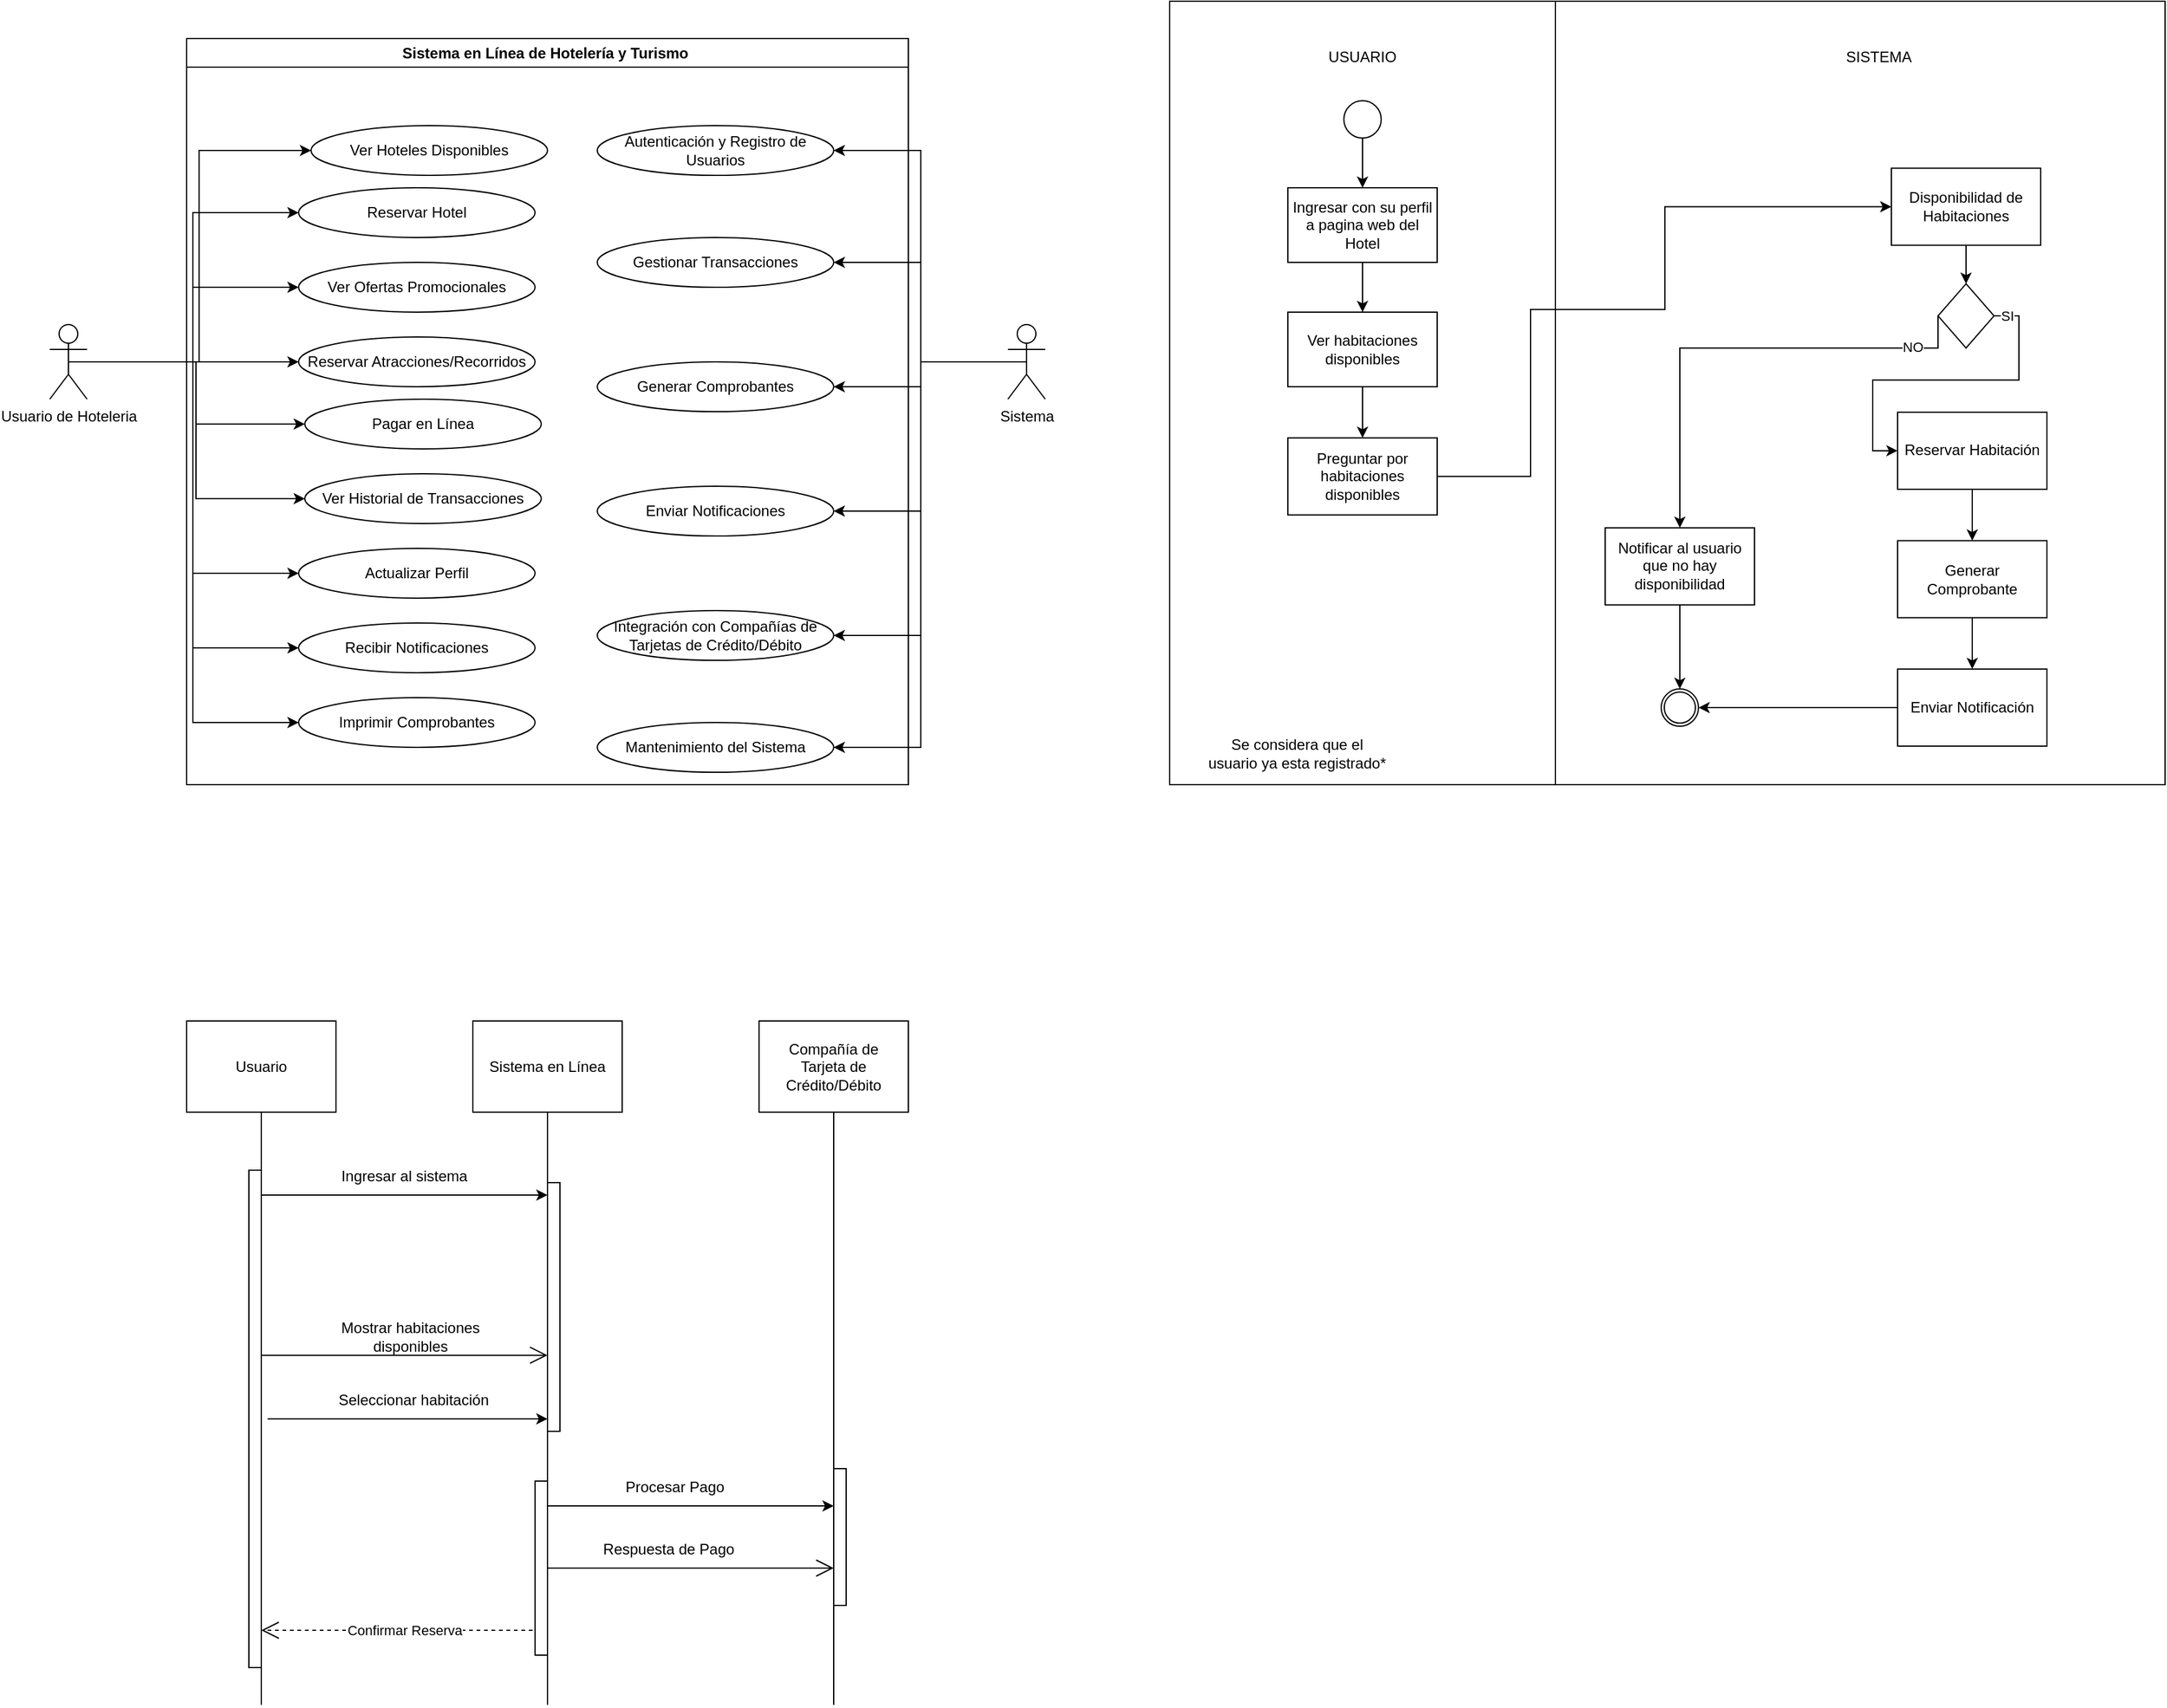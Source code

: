 <mxfile version="21.6.5" type="github">
  <diagram name="Page-1" id="zSFLg_cwVJ2aGZID6Dxe">
    <mxGraphModel dx="1173" dy="595" grid="1" gridSize="10" guides="1" tooltips="1" connect="1" arrows="1" fold="1" page="1" pageScale="1" pageWidth="850" pageHeight="1100" math="0" shadow="0">
      <root>
        <mxCell id="0" />
        <mxCell id="1" parent="0" />
        <mxCell id="16w4_a7QQfxnr8rlF-E2-72" value="" style="group" vertex="1" connectable="0" parent="1">
          <mxGeometry x="1050" y="30" width="800" height="630" as="geometry" />
        </mxCell>
        <mxCell id="16w4_a7QQfxnr8rlF-E2-46" value="" style="rounded=0;whiteSpace=wrap;html=1;" vertex="1" parent="16w4_a7QQfxnr8rlF-E2-72">
          <mxGeometry width="310" height="630" as="geometry" />
        </mxCell>
        <mxCell id="16w4_a7QQfxnr8rlF-E2-47" value="" style="rounded=0;whiteSpace=wrap;html=1;movable=1;resizable=1;rotatable=1;deletable=1;editable=1;locked=0;connectable=1;" vertex="1" parent="16w4_a7QQfxnr8rlF-E2-72">
          <mxGeometry x="310" width="490" height="630" as="geometry" />
        </mxCell>
        <mxCell id="16w4_a7QQfxnr8rlF-E2-85" style="edgeStyle=orthogonalEdgeStyle;rounded=0;orthogonalLoop=1;jettySize=auto;html=1;exitX=0.5;exitY=1;exitDx=0;exitDy=0;entryX=0.5;entryY=0;entryDx=0;entryDy=0;" edge="1" parent="16w4_a7QQfxnr8rlF-E2-72" source="16w4_a7QQfxnr8rlF-E2-73" target="16w4_a7QQfxnr8rlF-E2-82">
          <mxGeometry relative="1" as="geometry" />
        </mxCell>
        <mxCell id="16w4_a7QQfxnr8rlF-E2-73" value="Notificar al usuario que no hay disponibilidad" style="rounded=0;whiteSpace=wrap;html=1;" vertex="1" parent="16w4_a7QQfxnr8rlF-E2-72">
          <mxGeometry x="350" y="423.443" width="120" height="61.967" as="geometry" />
        </mxCell>
        <mxCell id="16w4_a7QQfxnr8rlF-E2-49" value="SISTEMA" style="text;html=1;strokeColor=none;fillColor=none;align=center;verticalAlign=middle;whiteSpace=wrap;rounded=0;" vertex="1" parent="16w4_a7QQfxnr8rlF-E2-72">
          <mxGeometry x="540" y="29.996" width="60" height="30.984" as="geometry" />
        </mxCell>
        <mxCell id="16w4_a7QQfxnr8rlF-E2-68" value="Disponibilidad de Habitaciones" style="rounded=0;whiteSpace=wrap;html=1;" vertex="1" parent="16w4_a7QQfxnr8rlF-E2-72">
          <mxGeometry x="580" y="134.262" width="120" height="61.967" as="geometry" />
        </mxCell>
        <mxCell id="16w4_a7QQfxnr8rlF-E2-74" style="edgeStyle=orthogonalEdgeStyle;rounded=0;orthogonalLoop=1;jettySize=auto;html=1;exitX=0;exitY=0.5;exitDx=0;exitDy=0;entryX=0.5;entryY=0;entryDx=0;entryDy=0;" edge="1" parent="16w4_a7QQfxnr8rlF-E2-72" source="16w4_a7QQfxnr8rlF-E2-54" target="16w4_a7QQfxnr8rlF-E2-73">
          <mxGeometry relative="1" as="geometry">
            <Array as="points">
              <mxPoint x="618" y="278.852" />
              <mxPoint x="410" y="278.852" />
            </Array>
          </mxGeometry>
        </mxCell>
        <mxCell id="16w4_a7QQfxnr8rlF-E2-75" value="NO" style="edgeLabel;html=1;align=center;verticalAlign=middle;resizable=0;points=[];" vertex="1" connectable="0" parent="16w4_a7QQfxnr8rlF-E2-74">
          <mxGeometry x="-0.752" relative="1" as="geometry">
            <mxPoint y="-1" as="offset" />
          </mxGeometry>
        </mxCell>
        <mxCell id="16w4_a7QQfxnr8rlF-E2-54" value="" style="rhombus;whiteSpace=wrap;html=1;" vertex="1" parent="16w4_a7QQfxnr8rlF-E2-72">
          <mxGeometry x="617.5" y="227.213" width="45" height="51.639" as="geometry" />
        </mxCell>
        <mxCell id="16w4_a7QQfxnr8rlF-E2-56" value="Reservar Habitación" style="rounded=0;whiteSpace=wrap;html=1;" vertex="1" parent="16w4_a7QQfxnr8rlF-E2-72">
          <mxGeometry x="585" y="330.492" width="120" height="61.967" as="geometry" />
        </mxCell>
        <mxCell id="16w4_a7QQfxnr8rlF-E2-60" value="Generar Comprobante" style="rounded=0;whiteSpace=wrap;html=1;" vertex="1" parent="16w4_a7QQfxnr8rlF-E2-72">
          <mxGeometry x="585" y="433.77" width="120" height="61.967" as="geometry" />
        </mxCell>
        <mxCell id="16w4_a7QQfxnr8rlF-E2-84" style="edgeStyle=orthogonalEdgeStyle;rounded=0;orthogonalLoop=1;jettySize=auto;html=1;exitX=0;exitY=0.5;exitDx=0;exitDy=0;entryX=1;entryY=0.5;entryDx=0;entryDy=0;" edge="1" parent="16w4_a7QQfxnr8rlF-E2-72" source="16w4_a7QQfxnr8rlF-E2-62" target="16w4_a7QQfxnr8rlF-E2-82">
          <mxGeometry relative="1" as="geometry" />
        </mxCell>
        <mxCell id="16w4_a7QQfxnr8rlF-E2-62" value="Enviar Notificación" style="rounded=0;whiteSpace=wrap;html=1;" vertex="1" parent="16w4_a7QQfxnr8rlF-E2-72">
          <mxGeometry x="585" y="537.049" width="120" height="61.967" as="geometry" />
        </mxCell>
        <mxCell id="16w4_a7QQfxnr8rlF-E2-70" style="edgeStyle=orthogonalEdgeStyle;rounded=0;orthogonalLoop=1;jettySize=auto;html=1;exitX=0.5;exitY=1;exitDx=0;exitDy=0;entryX=0.5;entryY=0;entryDx=0;entryDy=0;" edge="1" parent="16w4_a7QQfxnr8rlF-E2-72" source="16w4_a7QQfxnr8rlF-E2-68" target="16w4_a7QQfxnr8rlF-E2-54">
          <mxGeometry relative="1" as="geometry" />
        </mxCell>
        <mxCell id="16w4_a7QQfxnr8rlF-E2-57" style="edgeStyle=orthogonalEdgeStyle;rounded=0;orthogonalLoop=1;jettySize=auto;html=1;exitX=1;exitY=0.5;exitDx=0;exitDy=0;entryX=0;entryY=0.5;entryDx=0;entryDy=0;" edge="1" parent="16w4_a7QQfxnr8rlF-E2-72" source="16w4_a7QQfxnr8rlF-E2-54" target="16w4_a7QQfxnr8rlF-E2-56">
          <mxGeometry relative="1" as="geometry" />
        </mxCell>
        <mxCell id="16w4_a7QQfxnr8rlF-E2-58" value="SI" style="edgeLabel;html=1;align=center;verticalAlign=middle;resizable=0;points=[];" vertex="1" connectable="0" parent="16w4_a7QQfxnr8rlF-E2-57">
          <mxGeometry x="-0.921" relative="1" as="geometry">
            <mxPoint as="offset" />
          </mxGeometry>
        </mxCell>
        <mxCell id="16w4_a7QQfxnr8rlF-E2-61" style="edgeStyle=orthogonalEdgeStyle;rounded=0;orthogonalLoop=1;jettySize=auto;html=1;exitX=0.5;exitY=1;exitDx=0;exitDy=0;entryX=0.5;entryY=0;entryDx=0;entryDy=0;" edge="1" parent="16w4_a7QQfxnr8rlF-E2-72" source="16w4_a7QQfxnr8rlF-E2-56" target="16w4_a7QQfxnr8rlF-E2-60">
          <mxGeometry relative="1" as="geometry" />
        </mxCell>
        <mxCell id="16w4_a7QQfxnr8rlF-E2-64" style="edgeStyle=orthogonalEdgeStyle;rounded=0;orthogonalLoop=1;jettySize=auto;html=1;exitX=0.5;exitY=1;exitDx=0;exitDy=0;entryX=0.5;entryY=0;entryDx=0;entryDy=0;" edge="1" parent="16w4_a7QQfxnr8rlF-E2-72" source="16w4_a7QQfxnr8rlF-E2-60" target="16w4_a7QQfxnr8rlF-E2-62">
          <mxGeometry relative="1" as="geometry" />
        </mxCell>
        <mxCell id="16w4_a7QQfxnr8rlF-E2-78" style="edgeStyle=orthogonalEdgeStyle;rounded=0;orthogonalLoop=1;jettySize=auto;html=1;exitX=1;exitY=0.5;exitDx=0;exitDy=0;entryX=0;entryY=0.5;entryDx=0;entryDy=0;" edge="1" parent="16w4_a7QQfxnr8rlF-E2-72" source="16w4_a7QQfxnr8rlF-E2-76" target="16w4_a7QQfxnr8rlF-E2-68">
          <mxGeometry relative="1" as="geometry">
            <Array as="points">
              <mxPoint x="290" y="382.131" />
              <mxPoint x="290" y="247.869" />
              <mxPoint x="398" y="247.869" />
              <mxPoint x="398" y="165.246" />
            </Array>
          </mxGeometry>
        </mxCell>
        <mxCell id="16w4_a7QQfxnr8rlF-E2-76" value="Preguntar por habitaciones disponibles" style="rounded=0;whiteSpace=wrap;html=1;" vertex="1" parent="16w4_a7QQfxnr8rlF-E2-72">
          <mxGeometry x="95" y="351.148" width="120" height="61.967" as="geometry" />
        </mxCell>
        <mxCell id="16w4_a7QQfxnr8rlF-E2-82" value="" style="ellipse;whiteSpace=wrap;html=1;aspect=fixed;" vertex="1" parent="16w4_a7QQfxnr8rlF-E2-72">
          <mxGeometry x="395" y="553.03" width="30" height="30" as="geometry" />
        </mxCell>
        <mxCell id="16w4_a7QQfxnr8rlF-E2-83" value="" style="ellipse;whiteSpace=wrap;html=1;aspect=fixed;" vertex="1" parent="16w4_a7QQfxnr8rlF-E2-72">
          <mxGeometry x="397.5" y="555.53" width="25" height="25" as="geometry" />
        </mxCell>
        <mxCell id="16w4_a7QQfxnr8rlF-E2-48" value="USUARIO" style="text;html=1;strokeColor=none;fillColor=none;align=center;verticalAlign=middle;whiteSpace=wrap;rounded=0;" vertex="1" parent="16w4_a7QQfxnr8rlF-E2-72">
          <mxGeometry x="125" y="30" width="60" height="30" as="geometry" />
        </mxCell>
        <mxCell id="16w4_a7QQfxnr8rlF-E2-51" value="Ingresar con su perfil a pagina web del Hotel" style="rounded=0;whiteSpace=wrap;html=1;" vertex="1" parent="16w4_a7QQfxnr8rlF-E2-72">
          <mxGeometry x="95" y="150" width="120" height="60" as="geometry" />
        </mxCell>
        <mxCell id="16w4_a7QQfxnr8rlF-E2-52" value="Ver habitaciones disponibles" style="rounded=0;whiteSpace=wrap;html=1;" vertex="1" parent="16w4_a7QQfxnr8rlF-E2-72">
          <mxGeometry x="95" y="250" width="120" height="60" as="geometry" />
        </mxCell>
        <mxCell id="16w4_a7QQfxnr8rlF-E2-53" style="edgeStyle=orthogonalEdgeStyle;rounded=0;orthogonalLoop=1;jettySize=auto;html=1;exitX=0.5;exitY=1;exitDx=0;exitDy=0;entryX=0.5;entryY=0;entryDx=0;entryDy=0;" edge="1" parent="16w4_a7QQfxnr8rlF-E2-72" source="16w4_a7QQfxnr8rlF-E2-51" target="16w4_a7QQfxnr8rlF-E2-52">
          <mxGeometry relative="1" as="geometry" />
        </mxCell>
        <mxCell id="16w4_a7QQfxnr8rlF-E2-77" style="edgeStyle=orthogonalEdgeStyle;rounded=0;orthogonalLoop=1;jettySize=auto;html=1;exitX=0.5;exitY=1;exitDx=0;exitDy=0;entryX=0.5;entryY=0;entryDx=0;entryDy=0;" edge="1" parent="16w4_a7QQfxnr8rlF-E2-72" source="16w4_a7QQfxnr8rlF-E2-52" target="16w4_a7QQfxnr8rlF-E2-76">
          <mxGeometry relative="1" as="geometry" />
        </mxCell>
        <mxCell id="16w4_a7QQfxnr8rlF-E2-50" value="" style="ellipse;whiteSpace=wrap;html=1;aspect=fixed;" vertex="1" parent="16w4_a7QQfxnr8rlF-E2-72">
          <mxGeometry x="140" y="80" width="30" height="30" as="geometry" />
        </mxCell>
        <mxCell id="16w4_a7QQfxnr8rlF-E2-65" style="edgeStyle=orthogonalEdgeStyle;rounded=0;orthogonalLoop=1;jettySize=auto;html=1;exitX=0.5;exitY=1;exitDx=0;exitDy=0;entryX=0.5;entryY=0;entryDx=0;entryDy=0;" edge="1" parent="16w4_a7QQfxnr8rlF-E2-72" source="16w4_a7QQfxnr8rlF-E2-50" target="16w4_a7QQfxnr8rlF-E2-51">
          <mxGeometry relative="1" as="geometry" />
        </mxCell>
        <mxCell id="16w4_a7QQfxnr8rlF-E2-1" value="Sistema en Línea de Hotelería y Turismo&amp;nbsp;&lt;br/&gt;" style="swimlane;whiteSpace=wrap;html=1;" vertex="1" parent="1">
          <mxGeometry x="260" y="60" width="580" height="600" as="geometry" />
        </mxCell>
        <mxCell id="16w4_a7QQfxnr8rlF-E2-6" value="Reservar Hotel " style="ellipse;whiteSpace=wrap;html=1;" vertex="1" parent="16w4_a7QQfxnr8rlF-E2-1">
          <mxGeometry x="90" y="120" width="190" height="40" as="geometry" />
        </mxCell>
        <mxCell id="16w4_a7QQfxnr8rlF-E2-8" value="Ver Ofertas Promocionales" style="ellipse;whiteSpace=wrap;html=1;" vertex="1" parent="16w4_a7QQfxnr8rlF-E2-1">
          <mxGeometry x="90" y="180" width="190" height="40" as="geometry" />
        </mxCell>
        <mxCell id="16w4_a7QQfxnr8rlF-E2-10" value="Reservar Atracciones/Recorridos" style="ellipse;whiteSpace=wrap;html=1;" vertex="1" parent="16w4_a7QQfxnr8rlF-E2-1">
          <mxGeometry x="90" y="240" width="190" height="40" as="geometry" />
        </mxCell>
        <mxCell id="16w4_a7QQfxnr8rlF-E2-12" value="Pagar en Línea " style="ellipse;whiteSpace=wrap;html=1;" vertex="1" parent="16w4_a7QQfxnr8rlF-E2-1">
          <mxGeometry x="95" y="290" width="190" height="40" as="geometry" />
        </mxCell>
        <mxCell id="16w4_a7QQfxnr8rlF-E2-18" value="Ver Historial de Transacciones" style="ellipse;whiteSpace=wrap;html=1;" vertex="1" parent="16w4_a7QQfxnr8rlF-E2-1">
          <mxGeometry x="95" y="350" width="190" height="40" as="geometry" />
        </mxCell>
        <mxCell id="16w4_a7QQfxnr8rlF-E2-19" value="Actualizar Perfil " style="ellipse;whiteSpace=wrap;html=1;" vertex="1" parent="16w4_a7QQfxnr8rlF-E2-1">
          <mxGeometry x="90" y="410" width="190" height="40" as="geometry" />
        </mxCell>
        <mxCell id="16w4_a7QQfxnr8rlF-E2-20" value="Recibir Notificaciones" style="ellipse;whiteSpace=wrap;html=1;" vertex="1" parent="16w4_a7QQfxnr8rlF-E2-1">
          <mxGeometry x="90" y="470" width="190" height="40" as="geometry" />
        </mxCell>
        <mxCell id="16w4_a7QQfxnr8rlF-E2-21" value=" Imprimir Comprobantes" style="ellipse;whiteSpace=wrap;html=1;" vertex="1" parent="16w4_a7QQfxnr8rlF-E2-1">
          <mxGeometry x="90" y="530" width="190" height="40" as="geometry" />
        </mxCell>
        <mxCell id="16w4_a7QQfxnr8rlF-E2-5" value="Autenticación y Registro de Usuarios" style="ellipse;whiteSpace=wrap;html=1;" vertex="1" parent="16w4_a7QQfxnr8rlF-E2-1">
          <mxGeometry x="330" y="70" width="190" height="40" as="geometry" />
        </mxCell>
        <mxCell id="16w4_a7QQfxnr8rlF-E2-34" value="Gestionar Transacciones" style="ellipse;whiteSpace=wrap;html=1;" vertex="1" parent="16w4_a7QQfxnr8rlF-E2-1">
          <mxGeometry x="330" y="160" width="190" height="40" as="geometry" />
        </mxCell>
        <mxCell id="16w4_a7QQfxnr8rlF-E2-35" value="Generar Comprobantes" style="ellipse;whiteSpace=wrap;html=1;" vertex="1" parent="16w4_a7QQfxnr8rlF-E2-1">
          <mxGeometry x="330" y="260" width="190" height="40" as="geometry" />
        </mxCell>
        <mxCell id="16w4_a7QQfxnr8rlF-E2-36" value="Enviar Notificaciones" style="ellipse;whiteSpace=wrap;html=1;" vertex="1" parent="16w4_a7QQfxnr8rlF-E2-1">
          <mxGeometry x="330" y="360" width="190" height="40" as="geometry" />
        </mxCell>
        <mxCell id="16w4_a7QQfxnr8rlF-E2-37" value="Integración con Compañías de Tarjetas de Crédito/Débito" style="ellipse;whiteSpace=wrap;html=1;" vertex="1" parent="16w4_a7QQfxnr8rlF-E2-1">
          <mxGeometry x="330" y="460" width="190" height="40" as="geometry" />
        </mxCell>
        <mxCell id="16w4_a7QQfxnr8rlF-E2-39" value="Mantenimiento del Sistema" style="ellipse;whiteSpace=wrap;html=1;" vertex="1" parent="16w4_a7QQfxnr8rlF-E2-1">
          <mxGeometry x="330" y="550" width="190" height="40" as="geometry" />
        </mxCell>
        <mxCell id="16w4_a7QQfxnr8rlF-E2-24" style="edgeStyle=orthogonalEdgeStyle;rounded=0;orthogonalLoop=1;jettySize=auto;html=1;exitX=0.5;exitY=0.5;exitDx=0;exitDy=0;exitPerimeter=0;entryX=0;entryY=0.5;entryDx=0;entryDy=0;" edge="1" parent="1" source="16w4_a7QQfxnr8rlF-E2-2" target="16w4_a7QQfxnr8rlF-E2-6">
          <mxGeometry relative="1" as="geometry" />
        </mxCell>
        <mxCell id="16w4_a7QQfxnr8rlF-E2-25" style="edgeStyle=orthogonalEdgeStyle;rounded=0;orthogonalLoop=1;jettySize=auto;html=1;exitX=0.5;exitY=0.5;exitDx=0;exitDy=0;exitPerimeter=0;entryX=0;entryY=0.5;entryDx=0;entryDy=0;" edge="1" parent="1" source="16w4_a7QQfxnr8rlF-E2-2" target="16w4_a7QQfxnr8rlF-E2-8">
          <mxGeometry relative="1" as="geometry" />
        </mxCell>
        <mxCell id="16w4_a7QQfxnr8rlF-E2-26" style="edgeStyle=orthogonalEdgeStyle;rounded=0;orthogonalLoop=1;jettySize=auto;html=1;exitX=0.5;exitY=0.5;exitDx=0;exitDy=0;exitPerimeter=0;entryX=0;entryY=0.5;entryDx=0;entryDy=0;" edge="1" parent="1" source="16w4_a7QQfxnr8rlF-E2-2" target="16w4_a7QQfxnr8rlF-E2-10">
          <mxGeometry relative="1" as="geometry" />
        </mxCell>
        <mxCell id="16w4_a7QQfxnr8rlF-E2-27" style="edgeStyle=orthogonalEdgeStyle;rounded=0;orthogonalLoop=1;jettySize=auto;html=1;exitX=0.5;exitY=0.5;exitDx=0;exitDy=0;exitPerimeter=0;entryX=0;entryY=0.5;entryDx=0;entryDy=0;" edge="1" parent="1" source="16w4_a7QQfxnr8rlF-E2-2" target="16w4_a7QQfxnr8rlF-E2-12">
          <mxGeometry relative="1" as="geometry" />
        </mxCell>
        <mxCell id="16w4_a7QQfxnr8rlF-E2-28" style="edgeStyle=orthogonalEdgeStyle;rounded=0;orthogonalLoop=1;jettySize=auto;html=1;exitX=0.5;exitY=0.5;exitDx=0;exitDy=0;exitPerimeter=0;entryX=0;entryY=0.5;entryDx=0;entryDy=0;" edge="1" parent="1" source="16w4_a7QQfxnr8rlF-E2-2" target="16w4_a7QQfxnr8rlF-E2-18">
          <mxGeometry relative="1" as="geometry" />
        </mxCell>
        <mxCell id="16w4_a7QQfxnr8rlF-E2-29" style="edgeStyle=orthogonalEdgeStyle;rounded=0;orthogonalLoop=1;jettySize=auto;html=1;exitX=0.5;exitY=0.5;exitDx=0;exitDy=0;exitPerimeter=0;entryX=0;entryY=0.5;entryDx=0;entryDy=0;" edge="1" parent="1" source="16w4_a7QQfxnr8rlF-E2-2" target="16w4_a7QQfxnr8rlF-E2-19">
          <mxGeometry relative="1" as="geometry" />
        </mxCell>
        <mxCell id="16w4_a7QQfxnr8rlF-E2-30" style="edgeStyle=orthogonalEdgeStyle;rounded=0;orthogonalLoop=1;jettySize=auto;html=1;exitX=0.5;exitY=0.5;exitDx=0;exitDy=0;exitPerimeter=0;entryX=0;entryY=0.5;entryDx=0;entryDy=0;" edge="1" parent="1" source="16w4_a7QQfxnr8rlF-E2-2" target="16w4_a7QQfxnr8rlF-E2-20">
          <mxGeometry relative="1" as="geometry" />
        </mxCell>
        <mxCell id="16w4_a7QQfxnr8rlF-E2-31" style="edgeStyle=orthogonalEdgeStyle;rounded=0;orthogonalLoop=1;jettySize=auto;html=1;exitX=0.5;exitY=0.5;exitDx=0;exitDy=0;exitPerimeter=0;entryX=0;entryY=0.5;entryDx=0;entryDy=0;" edge="1" parent="1" source="16w4_a7QQfxnr8rlF-E2-2" target="16w4_a7QQfxnr8rlF-E2-21">
          <mxGeometry relative="1" as="geometry" />
        </mxCell>
        <mxCell id="16w4_a7QQfxnr8rlF-E2-33" style="edgeStyle=orthogonalEdgeStyle;rounded=0;orthogonalLoop=1;jettySize=auto;html=1;exitX=0.5;exitY=0.5;exitDx=0;exitDy=0;exitPerimeter=0;entryX=0;entryY=0.5;entryDx=0;entryDy=0;" edge="1" parent="1" source="16w4_a7QQfxnr8rlF-E2-2" target="16w4_a7QQfxnr8rlF-E2-32">
          <mxGeometry relative="1" as="geometry" />
        </mxCell>
        <mxCell id="16w4_a7QQfxnr8rlF-E2-2" value="Usuario de Hoteleria" style="shape=umlActor;verticalLabelPosition=bottom;verticalAlign=top;html=1;outlineConnect=0;" vertex="1" parent="1">
          <mxGeometry x="150" y="290" width="30" height="60" as="geometry" />
        </mxCell>
        <mxCell id="16w4_a7QQfxnr8rlF-E2-32" value="Ver Hoteles Disponibles" style="ellipse;whiteSpace=wrap;html=1;" vertex="1" parent="1">
          <mxGeometry x="360" y="130" width="190" height="40" as="geometry" />
        </mxCell>
        <mxCell id="16w4_a7QQfxnr8rlF-E2-40" style="edgeStyle=orthogonalEdgeStyle;rounded=0;orthogonalLoop=1;jettySize=auto;html=1;exitX=0.5;exitY=0.5;exitDx=0;exitDy=0;exitPerimeter=0;entryX=1;entryY=0.5;entryDx=0;entryDy=0;" edge="1" parent="1" source="16w4_a7QQfxnr8rlF-E2-38" target="16w4_a7QQfxnr8rlF-E2-5">
          <mxGeometry relative="1" as="geometry" />
        </mxCell>
        <mxCell id="16w4_a7QQfxnr8rlF-E2-41" style="edgeStyle=orthogonalEdgeStyle;rounded=0;orthogonalLoop=1;jettySize=auto;html=1;exitX=0.5;exitY=0.5;exitDx=0;exitDy=0;exitPerimeter=0;entryX=1;entryY=0.5;entryDx=0;entryDy=0;" edge="1" parent="1" source="16w4_a7QQfxnr8rlF-E2-38" target="16w4_a7QQfxnr8rlF-E2-34">
          <mxGeometry relative="1" as="geometry" />
        </mxCell>
        <mxCell id="16w4_a7QQfxnr8rlF-E2-42" style="edgeStyle=orthogonalEdgeStyle;rounded=0;orthogonalLoop=1;jettySize=auto;html=1;exitX=0.5;exitY=0.5;exitDx=0;exitDy=0;exitPerimeter=0;entryX=1;entryY=0.5;entryDx=0;entryDy=0;" edge="1" parent="1" source="16w4_a7QQfxnr8rlF-E2-38" target="16w4_a7QQfxnr8rlF-E2-35">
          <mxGeometry relative="1" as="geometry" />
        </mxCell>
        <mxCell id="16w4_a7QQfxnr8rlF-E2-43" style="edgeStyle=orthogonalEdgeStyle;rounded=0;orthogonalLoop=1;jettySize=auto;html=1;exitX=0.5;exitY=0.5;exitDx=0;exitDy=0;exitPerimeter=0;entryX=1;entryY=0.5;entryDx=0;entryDy=0;" edge="1" parent="1" source="16w4_a7QQfxnr8rlF-E2-38" target="16w4_a7QQfxnr8rlF-E2-36">
          <mxGeometry relative="1" as="geometry" />
        </mxCell>
        <mxCell id="16w4_a7QQfxnr8rlF-E2-44" style="edgeStyle=orthogonalEdgeStyle;rounded=0;orthogonalLoop=1;jettySize=auto;html=1;exitX=0.5;exitY=0.5;exitDx=0;exitDy=0;exitPerimeter=0;entryX=1;entryY=0.5;entryDx=0;entryDy=0;" edge="1" parent="1" source="16w4_a7QQfxnr8rlF-E2-38" target="16w4_a7QQfxnr8rlF-E2-37">
          <mxGeometry relative="1" as="geometry" />
        </mxCell>
        <mxCell id="16w4_a7QQfxnr8rlF-E2-45" style="edgeStyle=orthogonalEdgeStyle;rounded=0;orthogonalLoop=1;jettySize=auto;html=1;exitX=0.5;exitY=0.5;exitDx=0;exitDy=0;exitPerimeter=0;entryX=1;entryY=0.5;entryDx=0;entryDy=0;" edge="1" parent="1" source="16w4_a7QQfxnr8rlF-E2-38" target="16w4_a7QQfxnr8rlF-E2-39">
          <mxGeometry relative="1" as="geometry" />
        </mxCell>
        <mxCell id="16w4_a7QQfxnr8rlF-E2-38" value="Sistema" style="shape=umlActor;verticalLabelPosition=bottom;verticalAlign=top;html=1;outlineConnect=0;" vertex="1" parent="1">
          <mxGeometry x="920" y="290" width="30" height="60" as="geometry" />
        </mxCell>
        <mxCell id="16w4_a7QQfxnr8rlF-E2-66" value="Se considera que el usuario ya esta registrado*" style="text;html=1;strokeColor=none;fillColor=none;align=center;verticalAlign=middle;whiteSpace=wrap;rounded=0;" vertex="1" parent="1">
          <mxGeometry x="1080" y="620" width="145" height="30" as="geometry" />
        </mxCell>
        <mxCell id="16w4_a7QQfxnr8rlF-E2-134" value="" style="group;movable=0;resizable=0;rotatable=0;deletable=0;editable=0;locked=1;connectable=0;" vertex="1" connectable="0" parent="1">
          <mxGeometry x="260" y="850" width="580" height="550" as="geometry" />
        </mxCell>
        <mxCell id="16w4_a7QQfxnr8rlF-E2-91" value="" style="group" vertex="1" connectable="0" parent="16w4_a7QQfxnr8rlF-E2-134">
          <mxGeometry width="120" height="550" as="geometry" />
        </mxCell>
        <mxCell id="16w4_a7QQfxnr8rlF-E2-88" value="Usuario" style="rounded=0;whiteSpace=wrap;html=1;" vertex="1" parent="16w4_a7QQfxnr8rlF-E2-91">
          <mxGeometry width="120" height="73.333" as="geometry" />
        </mxCell>
        <mxCell id="16w4_a7QQfxnr8rlF-E2-90" value="" style="endArrow=none;html=1;rounded=0;entryX=0.5;entryY=1;entryDx=0;entryDy=0;" edge="1" parent="16w4_a7QQfxnr8rlF-E2-91" target="16w4_a7QQfxnr8rlF-E2-88">
          <mxGeometry width="50" height="50" relative="1" as="geometry">
            <mxPoint x="60" y="550" as="sourcePoint" />
            <mxPoint x="60" y="73.333" as="targetPoint" />
          </mxGeometry>
        </mxCell>
        <mxCell id="16w4_a7QQfxnr8rlF-E2-92" value="" style="group" vertex="1" connectable="0" parent="16w4_a7QQfxnr8rlF-E2-134">
          <mxGeometry x="230" width="120" height="550" as="geometry" />
        </mxCell>
        <mxCell id="16w4_a7QQfxnr8rlF-E2-93" value="Sistema en Línea" style="rounded=0;whiteSpace=wrap;html=1;" vertex="1" parent="16w4_a7QQfxnr8rlF-E2-92">
          <mxGeometry width="120" height="73.333" as="geometry" />
        </mxCell>
        <mxCell id="16w4_a7QQfxnr8rlF-E2-94" value="" style="endArrow=none;html=1;rounded=0;entryX=0.5;entryY=1;entryDx=0;entryDy=0;" edge="1" parent="16w4_a7QQfxnr8rlF-E2-92" target="16w4_a7QQfxnr8rlF-E2-93">
          <mxGeometry width="50" height="50" relative="1" as="geometry">
            <mxPoint x="60" y="550" as="sourcePoint" />
            <mxPoint x="60" y="73.333" as="targetPoint" />
          </mxGeometry>
        </mxCell>
        <mxCell id="16w4_a7QQfxnr8rlF-E2-96" value="" style="group" vertex="1" connectable="0" parent="16w4_a7QQfxnr8rlF-E2-134">
          <mxGeometry x="460" width="120" height="550" as="geometry" />
        </mxCell>
        <mxCell id="16w4_a7QQfxnr8rlF-E2-97" value="Compañía de Tarjeta&amp;nbsp;de Crédito/Débito" style="rounded=0;whiteSpace=wrap;html=1;" vertex="1" parent="16w4_a7QQfxnr8rlF-E2-96">
          <mxGeometry width="120" height="73.333" as="geometry" />
        </mxCell>
        <mxCell id="16w4_a7QQfxnr8rlF-E2-98" value="" style="endArrow=none;html=1;rounded=0;entryX=0.5;entryY=1;entryDx=0;entryDy=0;" edge="1" parent="16w4_a7QQfxnr8rlF-E2-96" target="16w4_a7QQfxnr8rlF-E2-97">
          <mxGeometry width="50" height="50" relative="1" as="geometry">
            <mxPoint x="60" y="550" as="sourcePoint" />
            <mxPoint x="60" y="73.333" as="targetPoint" />
          </mxGeometry>
        </mxCell>
        <mxCell id="16w4_a7QQfxnr8rlF-E2-110" value="" style="endArrow=open;endFill=1;endSize=12;html=1;rounded=0;" edge="1" parent="16w4_a7QQfxnr8rlF-E2-96">
          <mxGeometry width="160" relative="1" as="geometry">
            <mxPoint x="-170" y="440" as="sourcePoint" />
            <mxPoint x="60" y="440" as="targetPoint" />
          </mxGeometry>
        </mxCell>
        <mxCell id="16w4_a7QQfxnr8rlF-E2-120" value="Procesar Pago" style="text;html=1;strokeColor=none;fillColor=none;align=center;verticalAlign=middle;whiteSpace=wrap;rounded=0;" vertex="1" parent="16w4_a7QQfxnr8rlF-E2-96">
          <mxGeometry x="-135" y="360" width="135" height="30" as="geometry" />
        </mxCell>
        <mxCell id="16w4_a7QQfxnr8rlF-E2-104" value="" style="endArrow=classic;html=1;rounded=0;" edge="1" parent="16w4_a7QQfxnr8rlF-E2-96">
          <mxGeometry width="50" height="50" relative="1" as="geometry">
            <mxPoint x="-170" y="390" as="sourcePoint" />
            <mxPoint x="60" y="390" as="targetPoint" />
          </mxGeometry>
        </mxCell>
        <mxCell id="16w4_a7QQfxnr8rlF-E2-103" value="" style="endArrow=classic;html=1;rounded=0;" edge="1" parent="16w4_a7QQfxnr8rlF-E2-134">
          <mxGeometry width="50" height="50" relative="1" as="geometry">
            <mxPoint x="65" y="320" as="sourcePoint" />
            <mxPoint x="290" y="320" as="targetPoint" />
          </mxGeometry>
        </mxCell>
        <mxCell id="16w4_a7QQfxnr8rlF-E2-99" value="" style="endArrow=classic;html=1;rounded=0;" edge="1" parent="16w4_a7QQfxnr8rlF-E2-134">
          <mxGeometry width="50" height="50" relative="1" as="geometry">
            <mxPoint x="60" y="139.999" as="sourcePoint" />
            <mxPoint x="290" y="139.999" as="targetPoint" />
          </mxGeometry>
        </mxCell>
        <mxCell id="16w4_a7QQfxnr8rlF-E2-109" value="" style="endArrow=open;endFill=1;endSize=12;html=1;rounded=0;" edge="1" parent="16w4_a7QQfxnr8rlF-E2-134">
          <mxGeometry width="160" relative="1" as="geometry">
            <mxPoint x="60" y="268.82" as="sourcePoint" />
            <mxPoint x="290" y="268.82" as="targetPoint" />
          </mxGeometry>
        </mxCell>
        <mxCell id="16w4_a7QQfxnr8rlF-E2-111" value="Ingresar al sistema" style="text;html=1;strokeColor=none;fillColor=none;align=center;verticalAlign=middle;whiteSpace=wrap;rounded=0;" vertex="1" parent="16w4_a7QQfxnr8rlF-E2-134">
          <mxGeometry x="120" y="110" width="110" height="30" as="geometry" />
        </mxCell>
        <mxCell id="16w4_a7QQfxnr8rlF-E2-116" value="Mostrar habitaciones disponibles" style="text;html=1;strokeColor=none;fillColor=none;align=center;verticalAlign=middle;whiteSpace=wrap;rounded=0;" vertex="1" parent="16w4_a7QQfxnr8rlF-E2-134">
          <mxGeometry x="120" y="238.82" width="120" height="30" as="geometry" />
        </mxCell>
        <mxCell id="16w4_a7QQfxnr8rlF-E2-117" value="Seleccionar habitación" style="text;html=1;strokeColor=none;fillColor=none;align=center;verticalAlign=middle;whiteSpace=wrap;rounded=0;" vertex="1" parent="16w4_a7QQfxnr8rlF-E2-134">
          <mxGeometry x="115" y="290" width="135" height="30" as="geometry" />
        </mxCell>
        <mxCell id="16w4_a7QQfxnr8rlF-E2-127" value="Respuesta de Pago" style="text;html=1;strokeColor=none;fillColor=none;align=center;verticalAlign=middle;whiteSpace=wrap;rounded=0;" vertex="1" parent="16w4_a7QQfxnr8rlF-E2-134">
          <mxGeometry x="320" y="410" width="135" height="30" as="geometry" />
        </mxCell>
        <mxCell id="16w4_a7QQfxnr8rlF-E2-108" value="Confirmar Reserva" style="endArrow=open;endSize=12;dashed=1;html=1;rounded=0;" edge="1" parent="16w4_a7QQfxnr8rlF-E2-134">
          <mxGeometry width="160" relative="1" as="geometry">
            <mxPoint x="290" y="490" as="sourcePoint" />
            <mxPoint x="60" y="490" as="targetPoint" />
          </mxGeometry>
        </mxCell>
        <mxCell id="16w4_a7QQfxnr8rlF-E2-135" value="" style="rounded=0;whiteSpace=wrap;html=1;" vertex="1" parent="1">
          <mxGeometry x="540" y="1220" width="10" height="140" as="geometry" />
        </mxCell>
        <mxCell id="16w4_a7QQfxnr8rlF-E2-143" value="" style="rounded=0;whiteSpace=wrap;html=1;" vertex="1" parent="1">
          <mxGeometry x="310" y="970" width="10" height="400" as="geometry" />
        </mxCell>
        <mxCell id="16w4_a7QQfxnr8rlF-E2-144" value="" style="rounded=0;whiteSpace=wrap;html=1;" vertex="1" parent="1">
          <mxGeometry x="780" y="1210" width="10" height="110" as="geometry" />
        </mxCell>
        <mxCell id="16w4_a7QQfxnr8rlF-E2-145" value="" style="rounded=0;whiteSpace=wrap;html=1;" vertex="1" parent="1">
          <mxGeometry x="550" y="980" width="10" height="200" as="geometry" />
        </mxCell>
      </root>
    </mxGraphModel>
  </diagram>
</mxfile>
